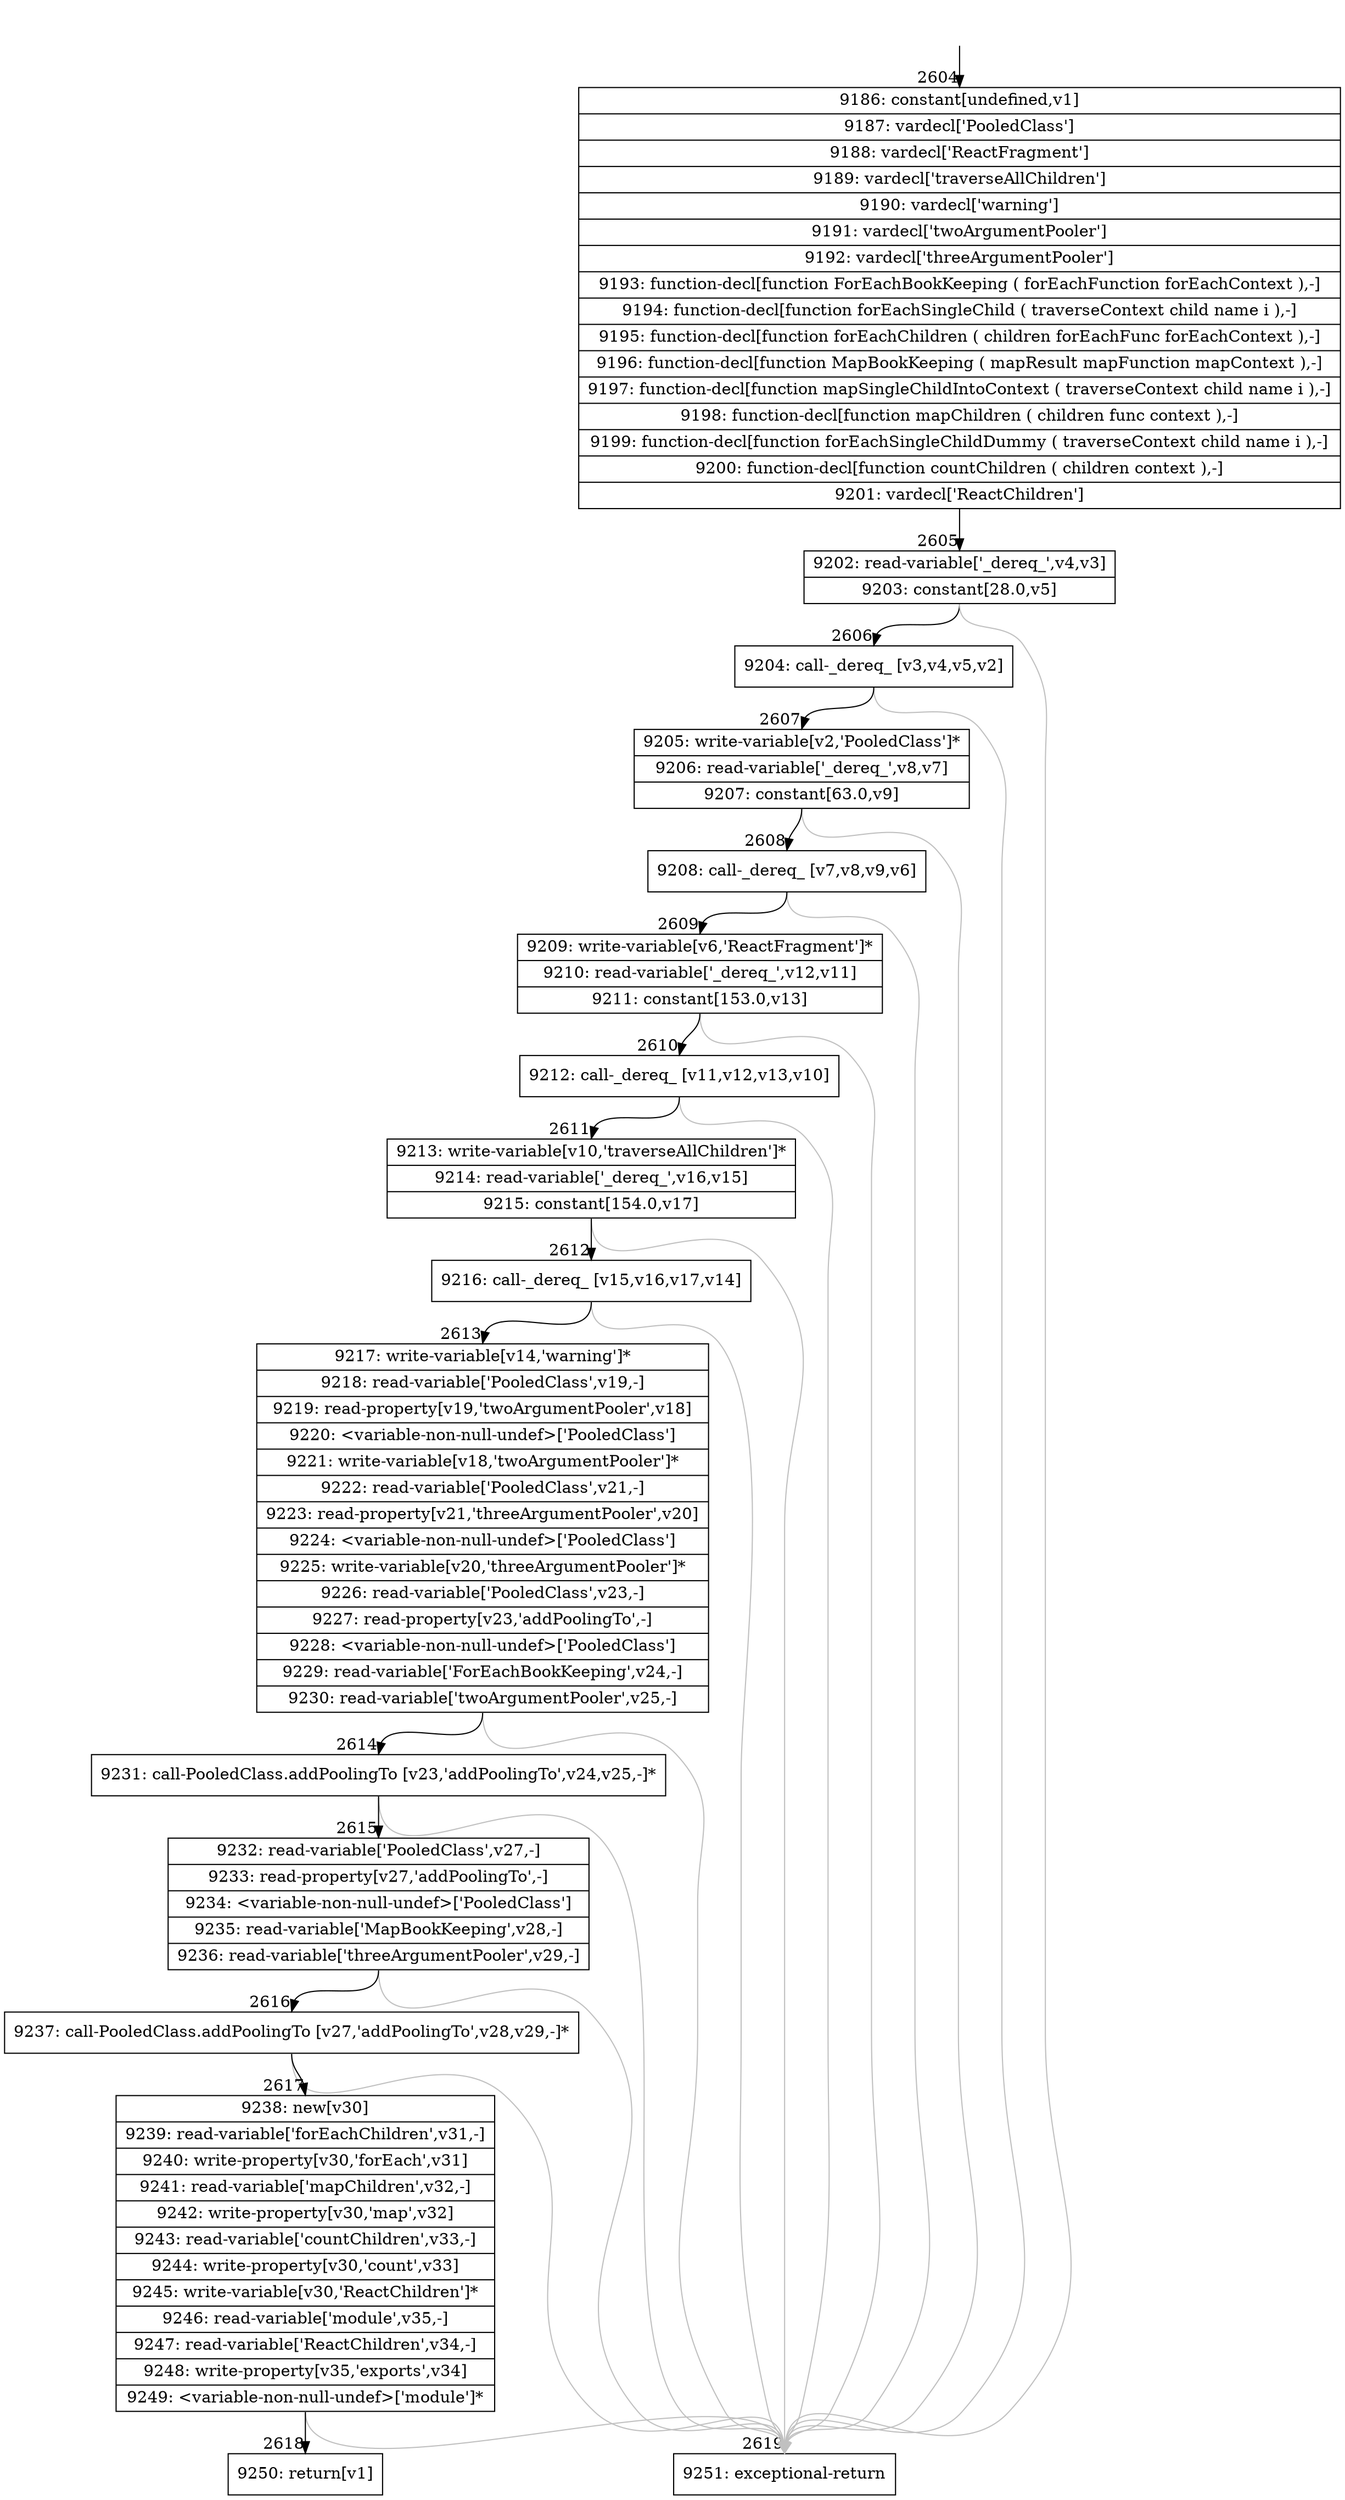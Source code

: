 digraph {
rankdir="TD"
BB_entry183[shape=none,label=""];
BB_entry183 -> BB2604 [tailport=s, headport=n, headlabel="    2604"]
BB2604 [shape=record label="{9186: constant[undefined,v1]|9187: vardecl['PooledClass']|9188: vardecl['ReactFragment']|9189: vardecl['traverseAllChildren']|9190: vardecl['warning']|9191: vardecl['twoArgumentPooler']|9192: vardecl['threeArgumentPooler']|9193: function-decl[function ForEachBookKeeping ( forEachFunction forEachContext ),-]|9194: function-decl[function forEachSingleChild ( traverseContext child name i ),-]|9195: function-decl[function forEachChildren ( children forEachFunc forEachContext ),-]|9196: function-decl[function MapBookKeeping ( mapResult mapFunction mapContext ),-]|9197: function-decl[function mapSingleChildIntoContext ( traverseContext child name i ),-]|9198: function-decl[function mapChildren ( children func context ),-]|9199: function-decl[function forEachSingleChildDummy ( traverseContext child name i ),-]|9200: function-decl[function countChildren ( children context ),-]|9201: vardecl['ReactChildren']}" ] 
BB2604 -> BB2605 [tailport=s, headport=n, headlabel="      2605"]
BB2605 [shape=record label="{9202: read-variable['_dereq_',v4,v3]|9203: constant[28.0,v5]}" ] 
BB2605 -> BB2606 [tailport=s, headport=n, headlabel="      2606"]
BB2605 -> BB2619 [tailport=s, headport=n, color=gray, headlabel="      2619"]
BB2606 [shape=record label="{9204: call-_dereq_ [v3,v4,v5,v2]}" ] 
BB2606 -> BB2607 [tailport=s, headport=n, headlabel="      2607"]
BB2606 -> BB2619 [tailport=s, headport=n, color=gray]
BB2607 [shape=record label="{9205: write-variable[v2,'PooledClass']*|9206: read-variable['_dereq_',v8,v7]|9207: constant[63.0,v9]}" ] 
BB2607 -> BB2608 [tailport=s, headport=n, headlabel="      2608"]
BB2607 -> BB2619 [tailport=s, headport=n, color=gray]
BB2608 [shape=record label="{9208: call-_dereq_ [v7,v8,v9,v6]}" ] 
BB2608 -> BB2609 [tailport=s, headport=n, headlabel="      2609"]
BB2608 -> BB2619 [tailport=s, headport=n, color=gray]
BB2609 [shape=record label="{9209: write-variable[v6,'ReactFragment']*|9210: read-variable['_dereq_',v12,v11]|9211: constant[153.0,v13]}" ] 
BB2609 -> BB2610 [tailport=s, headport=n, headlabel="      2610"]
BB2609 -> BB2619 [tailport=s, headport=n, color=gray]
BB2610 [shape=record label="{9212: call-_dereq_ [v11,v12,v13,v10]}" ] 
BB2610 -> BB2611 [tailport=s, headport=n, headlabel="      2611"]
BB2610 -> BB2619 [tailport=s, headport=n, color=gray]
BB2611 [shape=record label="{9213: write-variable[v10,'traverseAllChildren']*|9214: read-variable['_dereq_',v16,v15]|9215: constant[154.0,v17]}" ] 
BB2611 -> BB2612 [tailport=s, headport=n, headlabel="      2612"]
BB2611 -> BB2619 [tailport=s, headport=n, color=gray]
BB2612 [shape=record label="{9216: call-_dereq_ [v15,v16,v17,v14]}" ] 
BB2612 -> BB2613 [tailport=s, headport=n, headlabel="      2613"]
BB2612 -> BB2619 [tailport=s, headport=n, color=gray]
BB2613 [shape=record label="{9217: write-variable[v14,'warning']*|9218: read-variable['PooledClass',v19,-]|9219: read-property[v19,'twoArgumentPooler',v18]|9220: \<variable-non-null-undef\>['PooledClass']|9221: write-variable[v18,'twoArgumentPooler']*|9222: read-variable['PooledClass',v21,-]|9223: read-property[v21,'threeArgumentPooler',v20]|9224: \<variable-non-null-undef\>['PooledClass']|9225: write-variable[v20,'threeArgumentPooler']*|9226: read-variable['PooledClass',v23,-]|9227: read-property[v23,'addPoolingTo',-]|9228: \<variable-non-null-undef\>['PooledClass']|9229: read-variable['ForEachBookKeeping',v24,-]|9230: read-variable['twoArgumentPooler',v25,-]}" ] 
BB2613 -> BB2614 [tailport=s, headport=n, headlabel="      2614"]
BB2613 -> BB2619 [tailport=s, headport=n, color=gray]
BB2614 [shape=record label="{9231: call-PooledClass.addPoolingTo [v23,'addPoolingTo',v24,v25,-]*}" ] 
BB2614 -> BB2615 [tailport=s, headport=n, headlabel="      2615"]
BB2614 -> BB2619 [tailport=s, headport=n, color=gray]
BB2615 [shape=record label="{9232: read-variable['PooledClass',v27,-]|9233: read-property[v27,'addPoolingTo',-]|9234: \<variable-non-null-undef\>['PooledClass']|9235: read-variable['MapBookKeeping',v28,-]|9236: read-variable['threeArgumentPooler',v29,-]}" ] 
BB2615 -> BB2616 [tailport=s, headport=n, headlabel="      2616"]
BB2615 -> BB2619 [tailport=s, headport=n, color=gray]
BB2616 [shape=record label="{9237: call-PooledClass.addPoolingTo [v27,'addPoolingTo',v28,v29,-]*}" ] 
BB2616 -> BB2617 [tailport=s, headport=n, headlabel="      2617"]
BB2616 -> BB2619 [tailport=s, headport=n, color=gray]
BB2617 [shape=record label="{9238: new[v30]|9239: read-variable['forEachChildren',v31,-]|9240: write-property[v30,'forEach',v31]|9241: read-variable['mapChildren',v32,-]|9242: write-property[v30,'map',v32]|9243: read-variable['countChildren',v33,-]|9244: write-property[v30,'count',v33]|9245: write-variable[v30,'ReactChildren']*|9246: read-variable['module',v35,-]|9247: read-variable['ReactChildren',v34,-]|9248: write-property[v35,'exports',v34]|9249: \<variable-non-null-undef\>['module']*}" ] 
BB2617 -> BB2618 [tailport=s, headport=n, headlabel="      2618"]
BB2617 -> BB2619 [tailport=s, headport=n, color=gray]
BB2618 [shape=record label="{9250: return[v1]}" ] 
BB2619 [shape=record label="{9251: exceptional-return}" ] 
//#$~ 4982
}
